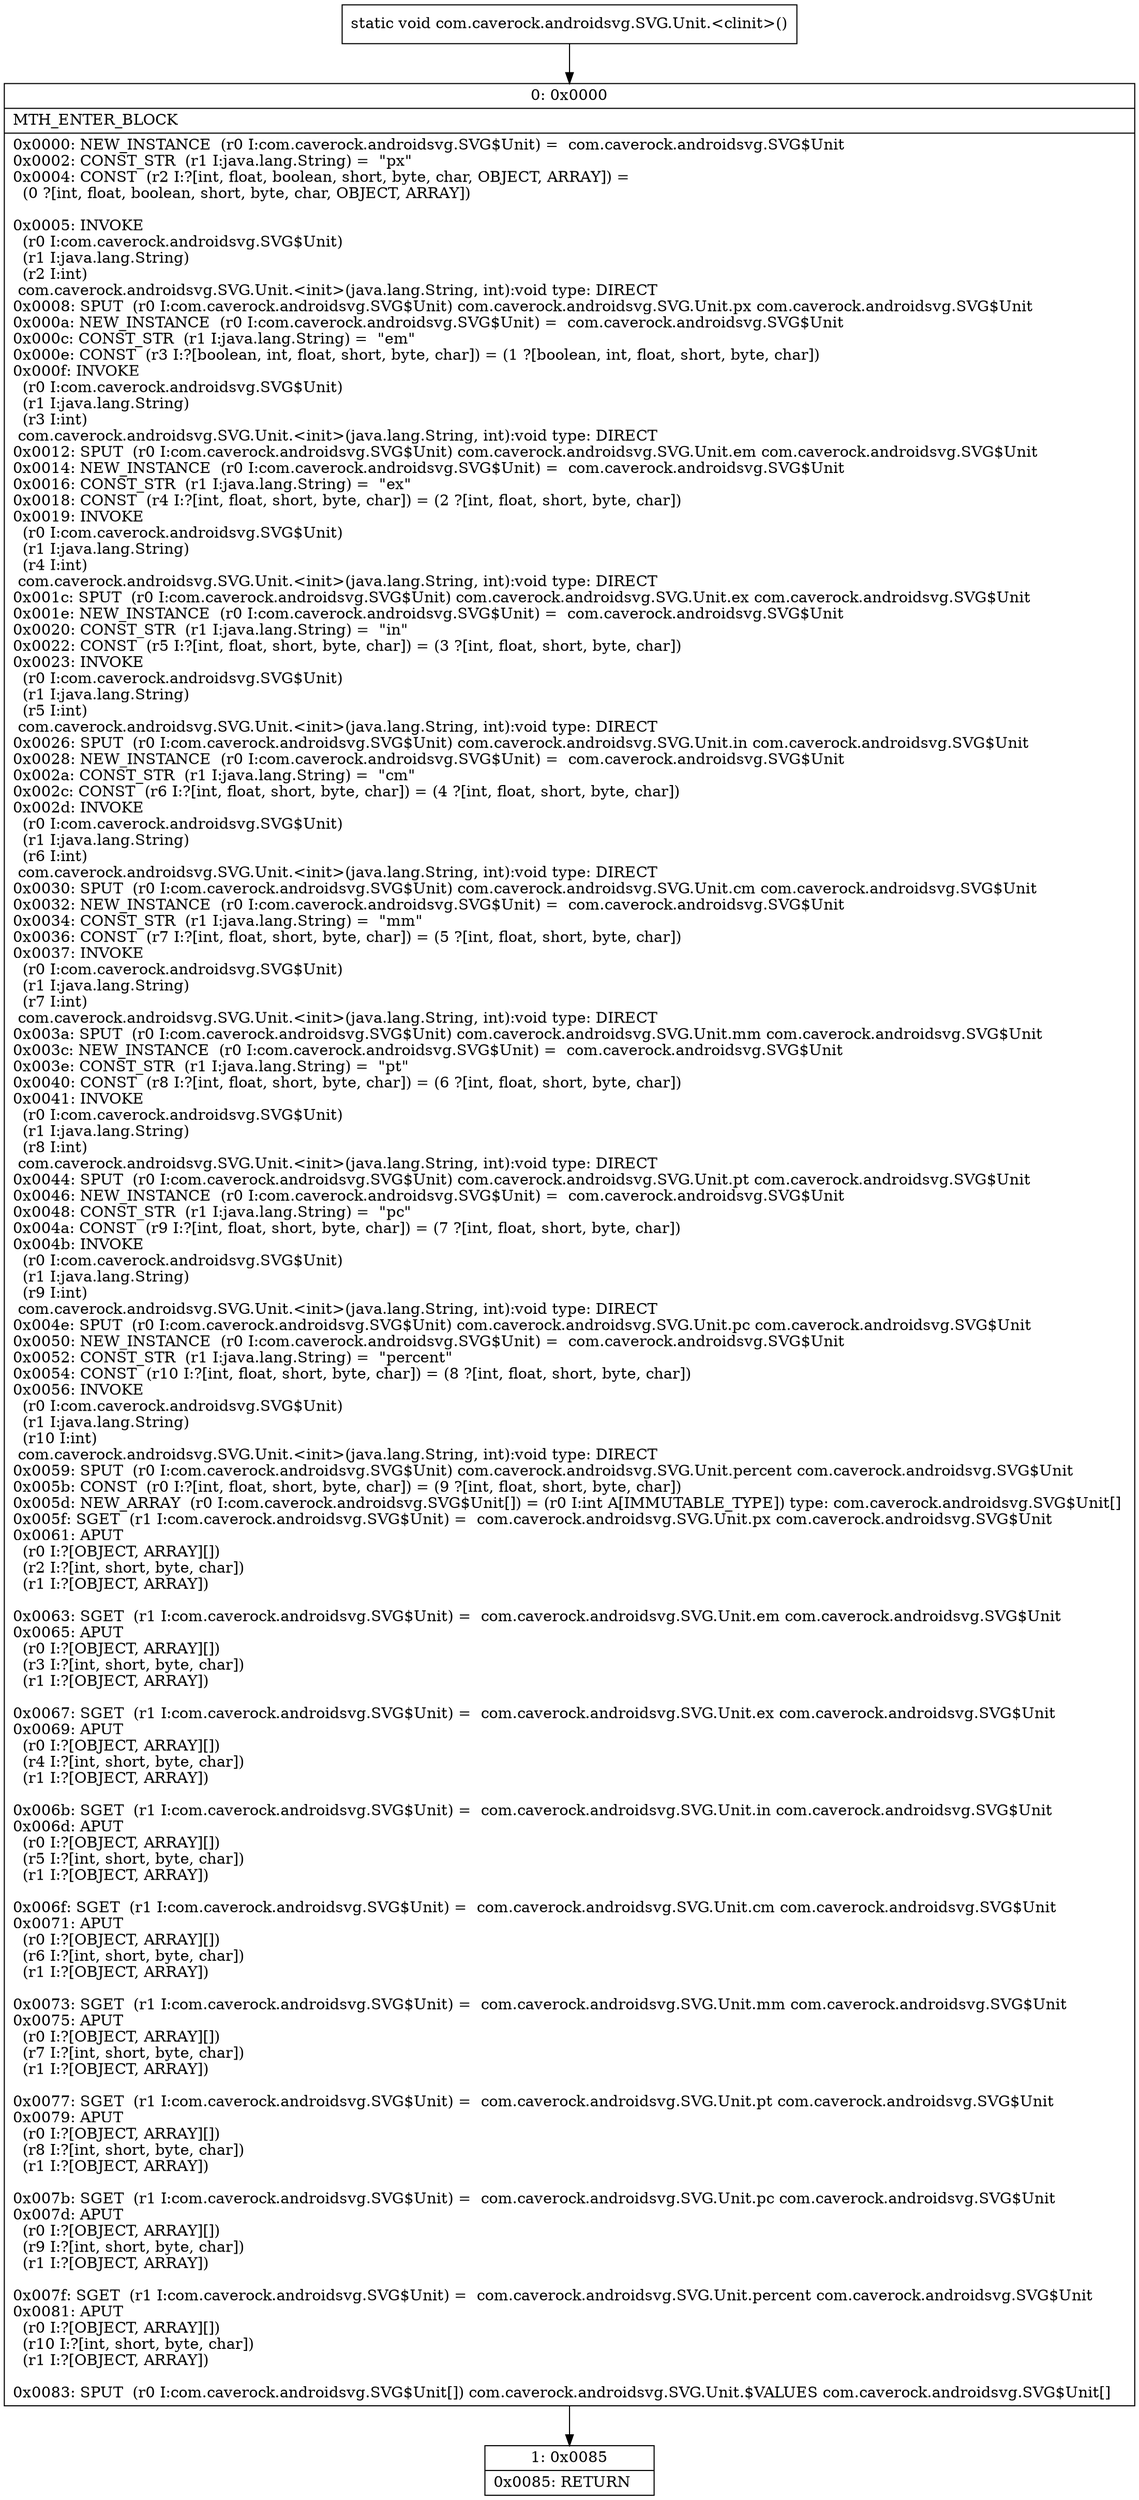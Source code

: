 digraph "CFG forcom.caverock.androidsvg.SVG.Unit.\<clinit\>()V" {
Node_0 [shape=record,label="{0\:\ 0x0000|MTH_ENTER_BLOCK\l|0x0000: NEW_INSTANCE  (r0 I:com.caverock.androidsvg.SVG$Unit) =  com.caverock.androidsvg.SVG$Unit \l0x0002: CONST_STR  (r1 I:java.lang.String) =  \"px\" \l0x0004: CONST  (r2 I:?[int, float, boolean, short, byte, char, OBJECT, ARRAY]) = \l  (0 ?[int, float, boolean, short, byte, char, OBJECT, ARRAY])\l \l0x0005: INVOKE  \l  (r0 I:com.caverock.androidsvg.SVG$Unit)\l  (r1 I:java.lang.String)\l  (r2 I:int)\l com.caverock.androidsvg.SVG.Unit.\<init\>(java.lang.String, int):void type: DIRECT \l0x0008: SPUT  (r0 I:com.caverock.androidsvg.SVG$Unit) com.caverock.androidsvg.SVG.Unit.px com.caverock.androidsvg.SVG$Unit \l0x000a: NEW_INSTANCE  (r0 I:com.caverock.androidsvg.SVG$Unit) =  com.caverock.androidsvg.SVG$Unit \l0x000c: CONST_STR  (r1 I:java.lang.String) =  \"em\" \l0x000e: CONST  (r3 I:?[boolean, int, float, short, byte, char]) = (1 ?[boolean, int, float, short, byte, char]) \l0x000f: INVOKE  \l  (r0 I:com.caverock.androidsvg.SVG$Unit)\l  (r1 I:java.lang.String)\l  (r3 I:int)\l com.caverock.androidsvg.SVG.Unit.\<init\>(java.lang.String, int):void type: DIRECT \l0x0012: SPUT  (r0 I:com.caverock.androidsvg.SVG$Unit) com.caverock.androidsvg.SVG.Unit.em com.caverock.androidsvg.SVG$Unit \l0x0014: NEW_INSTANCE  (r0 I:com.caverock.androidsvg.SVG$Unit) =  com.caverock.androidsvg.SVG$Unit \l0x0016: CONST_STR  (r1 I:java.lang.String) =  \"ex\" \l0x0018: CONST  (r4 I:?[int, float, short, byte, char]) = (2 ?[int, float, short, byte, char]) \l0x0019: INVOKE  \l  (r0 I:com.caverock.androidsvg.SVG$Unit)\l  (r1 I:java.lang.String)\l  (r4 I:int)\l com.caverock.androidsvg.SVG.Unit.\<init\>(java.lang.String, int):void type: DIRECT \l0x001c: SPUT  (r0 I:com.caverock.androidsvg.SVG$Unit) com.caverock.androidsvg.SVG.Unit.ex com.caverock.androidsvg.SVG$Unit \l0x001e: NEW_INSTANCE  (r0 I:com.caverock.androidsvg.SVG$Unit) =  com.caverock.androidsvg.SVG$Unit \l0x0020: CONST_STR  (r1 I:java.lang.String) =  \"in\" \l0x0022: CONST  (r5 I:?[int, float, short, byte, char]) = (3 ?[int, float, short, byte, char]) \l0x0023: INVOKE  \l  (r0 I:com.caverock.androidsvg.SVG$Unit)\l  (r1 I:java.lang.String)\l  (r5 I:int)\l com.caverock.androidsvg.SVG.Unit.\<init\>(java.lang.String, int):void type: DIRECT \l0x0026: SPUT  (r0 I:com.caverock.androidsvg.SVG$Unit) com.caverock.androidsvg.SVG.Unit.in com.caverock.androidsvg.SVG$Unit \l0x0028: NEW_INSTANCE  (r0 I:com.caverock.androidsvg.SVG$Unit) =  com.caverock.androidsvg.SVG$Unit \l0x002a: CONST_STR  (r1 I:java.lang.String) =  \"cm\" \l0x002c: CONST  (r6 I:?[int, float, short, byte, char]) = (4 ?[int, float, short, byte, char]) \l0x002d: INVOKE  \l  (r0 I:com.caverock.androidsvg.SVG$Unit)\l  (r1 I:java.lang.String)\l  (r6 I:int)\l com.caverock.androidsvg.SVG.Unit.\<init\>(java.lang.String, int):void type: DIRECT \l0x0030: SPUT  (r0 I:com.caverock.androidsvg.SVG$Unit) com.caverock.androidsvg.SVG.Unit.cm com.caverock.androidsvg.SVG$Unit \l0x0032: NEW_INSTANCE  (r0 I:com.caverock.androidsvg.SVG$Unit) =  com.caverock.androidsvg.SVG$Unit \l0x0034: CONST_STR  (r1 I:java.lang.String) =  \"mm\" \l0x0036: CONST  (r7 I:?[int, float, short, byte, char]) = (5 ?[int, float, short, byte, char]) \l0x0037: INVOKE  \l  (r0 I:com.caverock.androidsvg.SVG$Unit)\l  (r1 I:java.lang.String)\l  (r7 I:int)\l com.caverock.androidsvg.SVG.Unit.\<init\>(java.lang.String, int):void type: DIRECT \l0x003a: SPUT  (r0 I:com.caverock.androidsvg.SVG$Unit) com.caverock.androidsvg.SVG.Unit.mm com.caverock.androidsvg.SVG$Unit \l0x003c: NEW_INSTANCE  (r0 I:com.caverock.androidsvg.SVG$Unit) =  com.caverock.androidsvg.SVG$Unit \l0x003e: CONST_STR  (r1 I:java.lang.String) =  \"pt\" \l0x0040: CONST  (r8 I:?[int, float, short, byte, char]) = (6 ?[int, float, short, byte, char]) \l0x0041: INVOKE  \l  (r0 I:com.caverock.androidsvg.SVG$Unit)\l  (r1 I:java.lang.String)\l  (r8 I:int)\l com.caverock.androidsvg.SVG.Unit.\<init\>(java.lang.String, int):void type: DIRECT \l0x0044: SPUT  (r0 I:com.caverock.androidsvg.SVG$Unit) com.caverock.androidsvg.SVG.Unit.pt com.caverock.androidsvg.SVG$Unit \l0x0046: NEW_INSTANCE  (r0 I:com.caverock.androidsvg.SVG$Unit) =  com.caverock.androidsvg.SVG$Unit \l0x0048: CONST_STR  (r1 I:java.lang.String) =  \"pc\" \l0x004a: CONST  (r9 I:?[int, float, short, byte, char]) = (7 ?[int, float, short, byte, char]) \l0x004b: INVOKE  \l  (r0 I:com.caverock.androidsvg.SVG$Unit)\l  (r1 I:java.lang.String)\l  (r9 I:int)\l com.caverock.androidsvg.SVG.Unit.\<init\>(java.lang.String, int):void type: DIRECT \l0x004e: SPUT  (r0 I:com.caverock.androidsvg.SVG$Unit) com.caverock.androidsvg.SVG.Unit.pc com.caverock.androidsvg.SVG$Unit \l0x0050: NEW_INSTANCE  (r0 I:com.caverock.androidsvg.SVG$Unit) =  com.caverock.androidsvg.SVG$Unit \l0x0052: CONST_STR  (r1 I:java.lang.String) =  \"percent\" \l0x0054: CONST  (r10 I:?[int, float, short, byte, char]) = (8 ?[int, float, short, byte, char]) \l0x0056: INVOKE  \l  (r0 I:com.caverock.androidsvg.SVG$Unit)\l  (r1 I:java.lang.String)\l  (r10 I:int)\l com.caverock.androidsvg.SVG.Unit.\<init\>(java.lang.String, int):void type: DIRECT \l0x0059: SPUT  (r0 I:com.caverock.androidsvg.SVG$Unit) com.caverock.androidsvg.SVG.Unit.percent com.caverock.androidsvg.SVG$Unit \l0x005b: CONST  (r0 I:?[int, float, short, byte, char]) = (9 ?[int, float, short, byte, char]) \l0x005d: NEW_ARRAY  (r0 I:com.caverock.androidsvg.SVG$Unit[]) = (r0 I:int A[IMMUTABLE_TYPE]) type: com.caverock.androidsvg.SVG$Unit[] \l0x005f: SGET  (r1 I:com.caverock.androidsvg.SVG$Unit) =  com.caverock.androidsvg.SVG.Unit.px com.caverock.androidsvg.SVG$Unit \l0x0061: APUT  \l  (r0 I:?[OBJECT, ARRAY][])\l  (r2 I:?[int, short, byte, char])\l  (r1 I:?[OBJECT, ARRAY])\l \l0x0063: SGET  (r1 I:com.caverock.androidsvg.SVG$Unit) =  com.caverock.androidsvg.SVG.Unit.em com.caverock.androidsvg.SVG$Unit \l0x0065: APUT  \l  (r0 I:?[OBJECT, ARRAY][])\l  (r3 I:?[int, short, byte, char])\l  (r1 I:?[OBJECT, ARRAY])\l \l0x0067: SGET  (r1 I:com.caverock.androidsvg.SVG$Unit) =  com.caverock.androidsvg.SVG.Unit.ex com.caverock.androidsvg.SVG$Unit \l0x0069: APUT  \l  (r0 I:?[OBJECT, ARRAY][])\l  (r4 I:?[int, short, byte, char])\l  (r1 I:?[OBJECT, ARRAY])\l \l0x006b: SGET  (r1 I:com.caverock.androidsvg.SVG$Unit) =  com.caverock.androidsvg.SVG.Unit.in com.caverock.androidsvg.SVG$Unit \l0x006d: APUT  \l  (r0 I:?[OBJECT, ARRAY][])\l  (r5 I:?[int, short, byte, char])\l  (r1 I:?[OBJECT, ARRAY])\l \l0x006f: SGET  (r1 I:com.caverock.androidsvg.SVG$Unit) =  com.caverock.androidsvg.SVG.Unit.cm com.caverock.androidsvg.SVG$Unit \l0x0071: APUT  \l  (r0 I:?[OBJECT, ARRAY][])\l  (r6 I:?[int, short, byte, char])\l  (r1 I:?[OBJECT, ARRAY])\l \l0x0073: SGET  (r1 I:com.caverock.androidsvg.SVG$Unit) =  com.caverock.androidsvg.SVG.Unit.mm com.caverock.androidsvg.SVG$Unit \l0x0075: APUT  \l  (r0 I:?[OBJECT, ARRAY][])\l  (r7 I:?[int, short, byte, char])\l  (r1 I:?[OBJECT, ARRAY])\l \l0x0077: SGET  (r1 I:com.caverock.androidsvg.SVG$Unit) =  com.caverock.androidsvg.SVG.Unit.pt com.caverock.androidsvg.SVG$Unit \l0x0079: APUT  \l  (r0 I:?[OBJECT, ARRAY][])\l  (r8 I:?[int, short, byte, char])\l  (r1 I:?[OBJECT, ARRAY])\l \l0x007b: SGET  (r1 I:com.caverock.androidsvg.SVG$Unit) =  com.caverock.androidsvg.SVG.Unit.pc com.caverock.androidsvg.SVG$Unit \l0x007d: APUT  \l  (r0 I:?[OBJECT, ARRAY][])\l  (r9 I:?[int, short, byte, char])\l  (r1 I:?[OBJECT, ARRAY])\l \l0x007f: SGET  (r1 I:com.caverock.androidsvg.SVG$Unit) =  com.caverock.androidsvg.SVG.Unit.percent com.caverock.androidsvg.SVG$Unit \l0x0081: APUT  \l  (r0 I:?[OBJECT, ARRAY][])\l  (r10 I:?[int, short, byte, char])\l  (r1 I:?[OBJECT, ARRAY])\l \l0x0083: SPUT  (r0 I:com.caverock.androidsvg.SVG$Unit[]) com.caverock.androidsvg.SVG.Unit.$VALUES com.caverock.androidsvg.SVG$Unit[] \l}"];
Node_1 [shape=record,label="{1\:\ 0x0085|0x0085: RETURN   \l}"];
MethodNode[shape=record,label="{static void com.caverock.androidsvg.SVG.Unit.\<clinit\>() }"];
MethodNode -> Node_0;
Node_0 -> Node_1;
}

